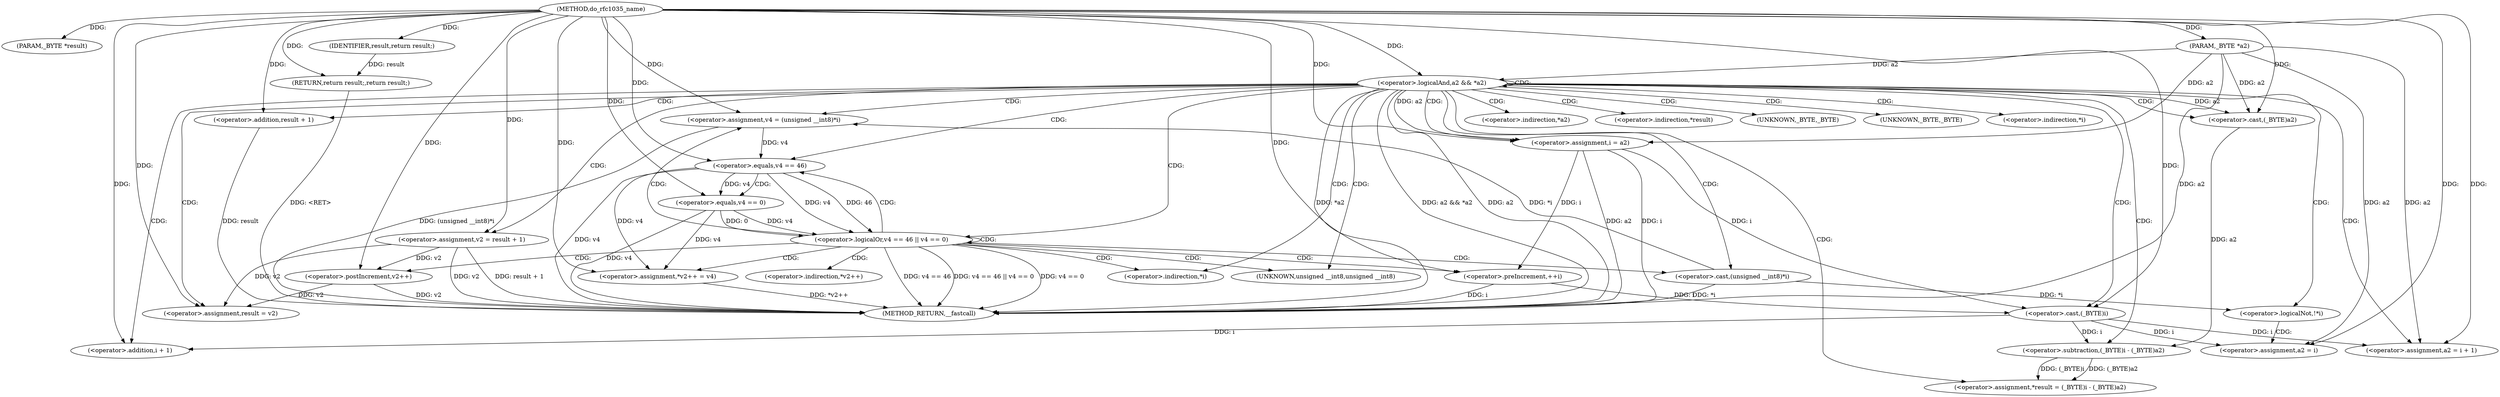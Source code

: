 digraph do_rfc1035_name {  
"1000104" [label = "(METHOD,do_rfc1035_name)" ]
"1000176" [label = "(METHOD_RETURN,__fastcall)" ]
"1000105" [label = "(PARAM,_BYTE *result)" ]
"1000106" [label = "(PARAM,_BYTE *a2)" ]
"1000112" [label = "(<operator>.logicalAnd,a2 && *a2)" ]
"1000117" [label = "(<operator>.assignment,v2 = result + 1)" ]
"1000119" [label = "(<operator>.addition,result + 1)" ]
"1000123" [label = "(<operator>.assignment,i = a2)" ]
"1000126" [label = "(<operator>.preIncrement,++i)" ]
"1000129" [label = "(<operator>.assignment,v4 = (unsigned __int8)*i)" ]
"1000131" [label = "(<operator>.cast,(unsigned __int8)*i)" ]
"1000136" [label = "(<operator>.logicalOr,v4 == 46 || v4 == 0)" ]
"1000137" [label = "(<operator>.equals,v4 == 46)" ]
"1000140" [label = "(<operator>.equals,v4 == 0)" ]
"1000144" [label = "(<operator>.assignment,*v2++ = v4)" ]
"1000146" [label = "(<operator>.postIncrement,v2++)" ]
"1000149" [label = "(<operator>.assignment,*result = (_BYTE)i - (_BYTE)a2)" ]
"1000152" [label = "(<operator>.subtraction,(_BYTE)i - (_BYTE)a2)" ]
"1000153" [label = "(<operator>.cast,(_BYTE)i)" ]
"1000156" [label = "(<operator>.cast,(_BYTE)a2)" ]
"1000159" [label = "(<operator>.assignment,a2 = i + 1)" ]
"1000161" [label = "(<operator>.addition,i + 1)" ]
"1000164" [label = "(<operator>.assignment,result = v2)" ]
"1000168" [label = "(<operator>.logicalNot,!*i)" ]
"1000171" [label = "(<operator>.assignment,a2 = i)" ]
"1000174" [label = "(RETURN,return result;,return result;)" ]
"1000175" [label = "(IDENTIFIER,result,return result;)" ]
"1000114" [label = "(<operator>.indirection,*a2)" ]
"1000132" [label = "(UNKNOWN,unsigned __int8,unsigned __int8)" ]
"1000133" [label = "(<operator>.indirection,*i)" ]
"1000145" [label = "(<operator>.indirection,*v2++)" ]
"1000150" [label = "(<operator>.indirection,*result)" ]
"1000154" [label = "(UNKNOWN,_BYTE,_BYTE)" ]
"1000157" [label = "(UNKNOWN,_BYTE,_BYTE)" ]
"1000169" [label = "(<operator>.indirection,*i)" ]
  "1000174" -> "1000176"  [ label = "DDG: <RET>"] 
  "1000112" -> "1000176"  [ label = "DDG: a2"] 
  "1000123" -> "1000176"  [ label = "DDG: i"] 
  "1000117" -> "1000176"  [ label = "DDG: v2"] 
  "1000136" -> "1000176"  [ label = "DDG: v4 == 46"] 
  "1000117" -> "1000176"  [ label = "DDG: result + 1"] 
  "1000131" -> "1000176"  [ label = "DDG: *i"] 
  "1000146" -> "1000176"  [ label = "DDG: v2"] 
  "1000137" -> "1000176"  [ label = "DDG: v4"] 
  "1000129" -> "1000176"  [ label = "DDG: (unsigned __int8)*i"] 
  "1000112" -> "1000176"  [ label = "DDG: *a2"] 
  "1000106" -> "1000176"  [ label = "DDG: a2"] 
  "1000136" -> "1000176"  [ label = "DDG: v4 == 46 || v4 == 0"] 
  "1000126" -> "1000176"  [ label = "DDG: i"] 
  "1000119" -> "1000176"  [ label = "DDG: result"] 
  "1000140" -> "1000176"  [ label = "DDG: v4"] 
  "1000123" -> "1000176"  [ label = "DDG: a2"] 
  "1000136" -> "1000176"  [ label = "DDG: v4 == 0"] 
  "1000144" -> "1000176"  [ label = "DDG: *v2++"] 
  "1000112" -> "1000176"  [ label = "DDG: a2 && *a2"] 
  "1000104" -> "1000105"  [ label = "DDG: "] 
  "1000104" -> "1000106"  [ label = "DDG: "] 
  "1000106" -> "1000112"  [ label = "DDG: a2"] 
  "1000104" -> "1000112"  [ label = "DDG: "] 
  "1000104" -> "1000117"  [ label = "DDG: "] 
  "1000104" -> "1000119"  [ label = "DDG: "] 
  "1000112" -> "1000123"  [ label = "DDG: a2"] 
  "1000106" -> "1000123"  [ label = "DDG: a2"] 
  "1000104" -> "1000123"  [ label = "DDG: "] 
  "1000123" -> "1000126"  [ label = "DDG: i"] 
  "1000104" -> "1000126"  [ label = "DDG: "] 
  "1000131" -> "1000129"  [ label = "DDG: *i"] 
  "1000104" -> "1000129"  [ label = "DDG: "] 
  "1000137" -> "1000136"  [ label = "DDG: v4"] 
  "1000137" -> "1000136"  [ label = "DDG: 46"] 
  "1000129" -> "1000137"  [ label = "DDG: v4"] 
  "1000104" -> "1000137"  [ label = "DDG: "] 
  "1000140" -> "1000136"  [ label = "DDG: v4"] 
  "1000140" -> "1000136"  [ label = "DDG: 0"] 
  "1000137" -> "1000140"  [ label = "DDG: v4"] 
  "1000104" -> "1000140"  [ label = "DDG: "] 
  "1000137" -> "1000144"  [ label = "DDG: v4"] 
  "1000140" -> "1000144"  [ label = "DDG: v4"] 
  "1000104" -> "1000144"  [ label = "DDG: "] 
  "1000117" -> "1000146"  [ label = "DDG: v2"] 
  "1000104" -> "1000146"  [ label = "DDG: "] 
  "1000152" -> "1000149"  [ label = "DDG: (_BYTE)i"] 
  "1000152" -> "1000149"  [ label = "DDG: (_BYTE)a2"] 
  "1000153" -> "1000152"  [ label = "DDG: i"] 
  "1000126" -> "1000153"  [ label = "DDG: i"] 
  "1000123" -> "1000153"  [ label = "DDG: i"] 
  "1000104" -> "1000153"  [ label = "DDG: "] 
  "1000156" -> "1000152"  [ label = "DDG: a2"] 
  "1000106" -> "1000156"  [ label = "DDG: a2"] 
  "1000104" -> "1000156"  [ label = "DDG: "] 
  "1000112" -> "1000156"  [ label = "DDG: a2"] 
  "1000153" -> "1000159"  [ label = "DDG: i"] 
  "1000104" -> "1000159"  [ label = "DDG: "] 
  "1000106" -> "1000159"  [ label = "DDG: a2"] 
  "1000153" -> "1000161"  [ label = "DDG: i"] 
  "1000104" -> "1000161"  [ label = "DDG: "] 
  "1000117" -> "1000164"  [ label = "DDG: v2"] 
  "1000146" -> "1000164"  [ label = "DDG: v2"] 
  "1000104" -> "1000164"  [ label = "DDG: "] 
  "1000131" -> "1000168"  [ label = "DDG: *i"] 
  "1000104" -> "1000171"  [ label = "DDG: "] 
  "1000153" -> "1000171"  [ label = "DDG: i"] 
  "1000106" -> "1000171"  [ label = "DDG: a2"] 
  "1000175" -> "1000174"  [ label = "DDG: result"] 
  "1000104" -> "1000174"  [ label = "DDG: "] 
  "1000104" -> "1000175"  [ label = "DDG: "] 
  "1000112" -> "1000123"  [ label = "CDG: "] 
  "1000112" -> "1000119"  [ label = "CDG: "] 
  "1000112" -> "1000117"  [ label = "CDG: "] 
  "1000112" -> "1000137"  [ label = "CDG: "] 
  "1000112" -> "1000136"  [ label = "CDG: "] 
  "1000112" -> "1000133"  [ label = "CDG: "] 
  "1000112" -> "1000132"  [ label = "CDG: "] 
  "1000112" -> "1000131"  [ label = "CDG: "] 
  "1000112" -> "1000129"  [ label = "CDG: "] 
  "1000112" -> "1000169"  [ label = "CDG: "] 
  "1000112" -> "1000168"  [ label = "CDG: "] 
  "1000112" -> "1000164"  [ label = "CDG: "] 
  "1000112" -> "1000161"  [ label = "CDG: "] 
  "1000112" -> "1000112"  [ label = "CDG: "] 
  "1000112" -> "1000159"  [ label = "CDG: "] 
  "1000112" -> "1000157"  [ label = "CDG: "] 
  "1000112" -> "1000156"  [ label = "CDG: "] 
  "1000112" -> "1000154"  [ label = "CDG: "] 
  "1000112" -> "1000153"  [ label = "CDG: "] 
  "1000112" -> "1000152"  [ label = "CDG: "] 
  "1000112" -> "1000150"  [ label = "CDG: "] 
  "1000112" -> "1000149"  [ label = "CDG: "] 
  "1000112" -> "1000114"  [ label = "CDG: "] 
  "1000136" -> "1000126"  [ label = "CDG: "] 
  "1000136" -> "1000144"  [ label = "CDG: "] 
  "1000136" -> "1000137"  [ label = "CDG: "] 
  "1000136" -> "1000136"  [ label = "CDG: "] 
  "1000136" -> "1000133"  [ label = "CDG: "] 
  "1000136" -> "1000132"  [ label = "CDG: "] 
  "1000136" -> "1000131"  [ label = "CDG: "] 
  "1000136" -> "1000129"  [ label = "CDG: "] 
  "1000136" -> "1000146"  [ label = "CDG: "] 
  "1000136" -> "1000145"  [ label = "CDG: "] 
  "1000137" -> "1000140"  [ label = "CDG: "] 
  "1000168" -> "1000171"  [ label = "CDG: "] 
}
